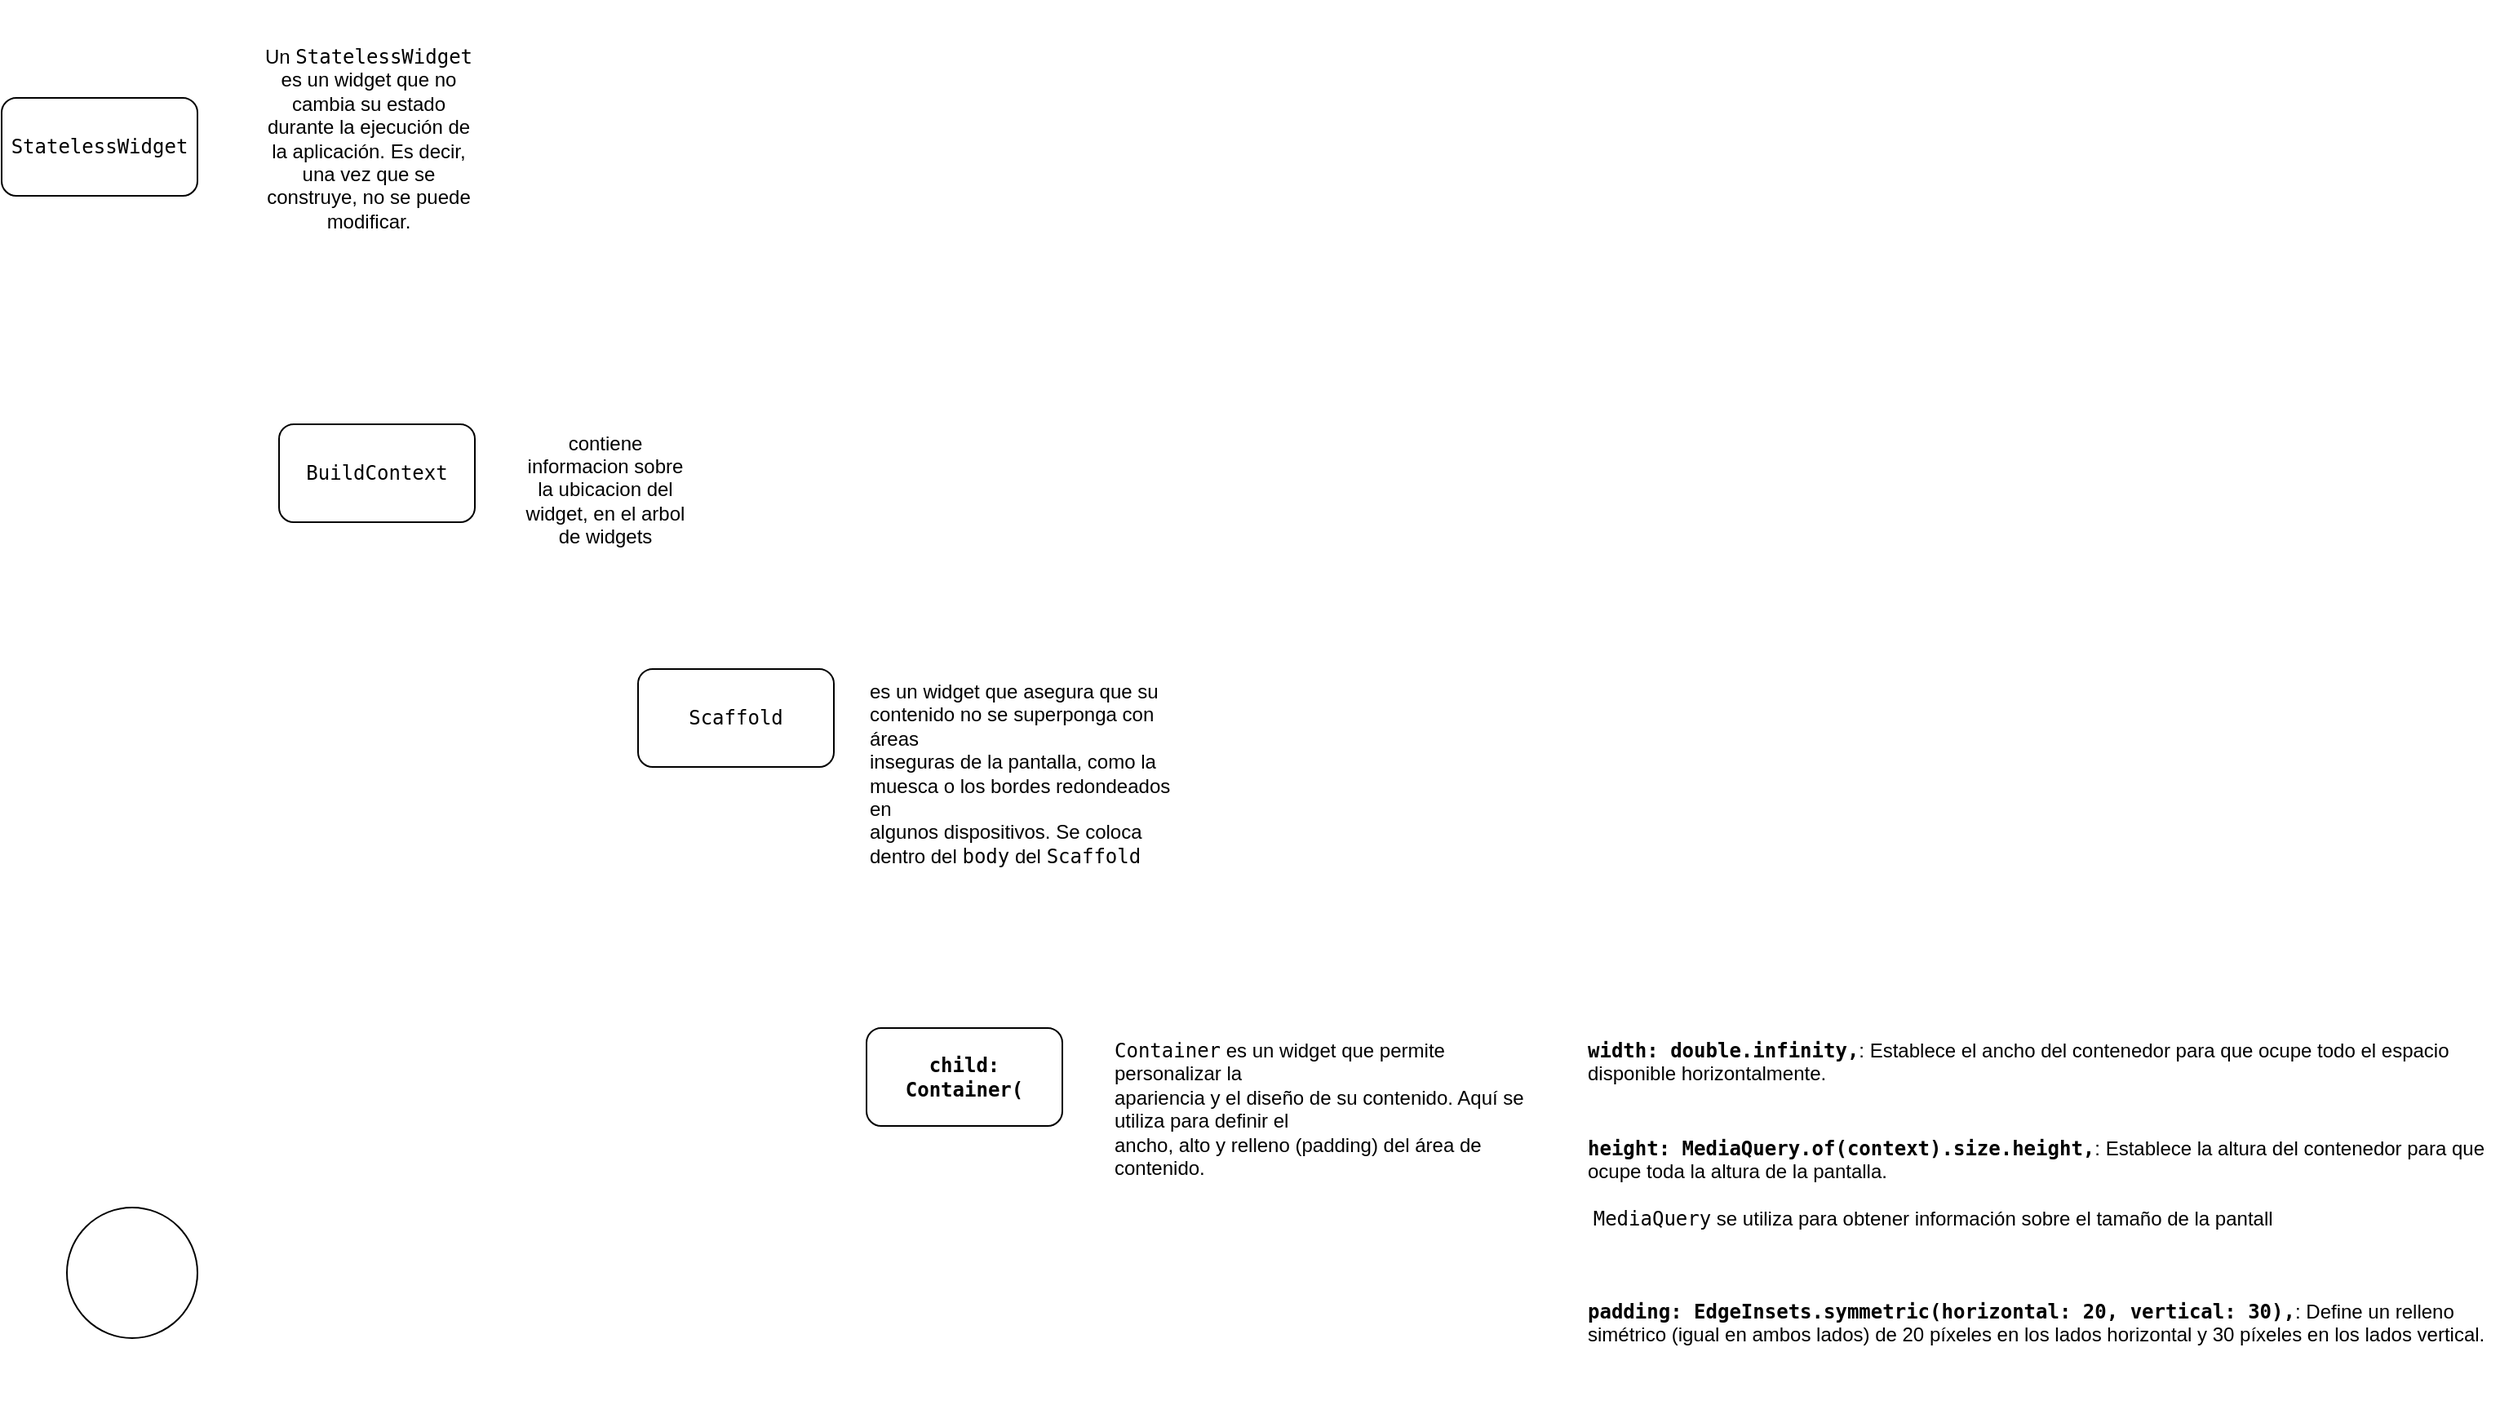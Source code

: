 <mxfile version="26.1.0">
  <diagram name="Página-1" id="M6Pzc_C24xo2Enhqxa4n">
    <mxGraphModel dx="1259" dy="635" grid="1" gridSize="10" guides="1" tooltips="1" connect="1" arrows="1" fold="1" page="1" pageScale="1" pageWidth="827" pageHeight="1169" math="0" shadow="0">
      <root>
        <mxCell id="0" />
        <mxCell id="1" parent="0" />
        <mxCell id="fs-aPo8nbTwsByZCqwDc-1" value="" style="ellipse;whiteSpace=wrap;html=1;aspect=fixed;" parent="1" vertex="1">
          <mxGeometry x="80" y="770" width="80" height="80" as="geometry" />
        </mxCell>
        <mxCell id="fs-aPo8nbTwsByZCqwDc-2" value="&lt;code&gt;StatelessWidget&lt;/code&gt;" style="rounded=1;whiteSpace=wrap;html=1;" parent="1" vertex="1">
          <mxGeometry x="40" y="90" width="120" height="60" as="geometry" />
        </mxCell>
        <mxCell id="fs-aPo8nbTwsByZCqwDc-4" value="&lt;meta charset=&quot;utf-8&quot;&gt;&lt;code&gt;BuildContext&lt;/code&gt;" style="rounded=1;whiteSpace=wrap;html=1;" parent="1" vertex="1">
          <mxGeometry x="210" y="290" width="120" height="60" as="geometry" />
        </mxCell>
        <mxCell id="fs-aPo8nbTwsByZCqwDc-5" value="contiene informacion sobre la ubicacion del widget, en el arbol de widgets" style="text;html=1;align=center;verticalAlign=middle;whiteSpace=wrap;rounded=0;" parent="1" vertex="1">
          <mxGeometry x="360" y="290" width="100" height="80" as="geometry" />
        </mxCell>
        <mxCell id="fs-aPo8nbTwsByZCqwDc-6" value="Un &lt;code&gt;StatelessWidget&lt;/code&gt; es un widget que no cambia su estado &lt;br/&gt;durante la ejecución de la aplicación. Es decir, una vez que se &lt;br/&gt;construye, no se puede modificar." style="text;html=1;align=center;verticalAlign=middle;whiteSpace=wrap;rounded=0;" parent="1" vertex="1">
          <mxGeometry x="200" y="30" width="130" height="170" as="geometry" />
        </mxCell>
        <mxCell id="fs-aPo8nbTwsByZCqwDc-7" value="es un widget que asegura que su contenido no se superponga con áreas &lt;br/&gt;inseguras de la pantalla, como la muesca o los bordes redondeados en &lt;br/&gt;algunos dispositivos. Se coloca dentro del &lt;code&gt;body&lt;/code&gt; del &lt;code&gt;Scaffold&lt;/code&gt;" style="text;whiteSpace=wrap;html=1;" parent="1" vertex="1">
          <mxGeometry x="570" y="440" width="195" height="130" as="geometry" />
        </mxCell>
        <mxCell id="fs-aPo8nbTwsByZCqwDc-8" value="&lt;code&gt;Scaffold&lt;/code&gt;" style="rounded=1;whiteSpace=wrap;html=1;" parent="1" vertex="1">
          <mxGeometry x="430" y="440" width="120" height="60" as="geometry" />
        </mxCell>
        <mxCell id="klsQfkMg6LsOkFua_Tui-1" value="&lt;strong&gt;&lt;code&gt;child: Container(&lt;/code&gt;&lt;/strong&gt;" style="rounded=1;whiteSpace=wrap;html=1;" vertex="1" parent="1">
          <mxGeometry x="570" y="660" width="120" height="60" as="geometry" />
        </mxCell>
        <mxCell id="klsQfkMg6LsOkFua_Tui-2" value="&lt;code&gt;Container&lt;/code&gt; es un widget que permite personalizar la &#xa;apariencia y el diseño de su contenido. Aquí se utiliza para definir el &#xa;ancho, alto y relleno (padding) del área de contenido." style="text;whiteSpace=wrap;html=1;" vertex="1" parent="1">
          <mxGeometry x="720" y="660" width="270" height="110" as="geometry" />
        </mxCell>
        <mxCell id="klsQfkMg6LsOkFua_Tui-3" value="&lt;strong&gt;&lt;code&gt;width: double.infinity,&lt;/code&gt;&lt;/strong&gt;: Establece el ancho del contenedor para que ocupe todo el espacio disponible horizontalmente." style="text;whiteSpace=wrap;html=1;" vertex="1" parent="1">
          <mxGeometry x="1010" y="660" width="560" height="50" as="geometry" />
        </mxCell>
        <UserObject label="&lt;strong&gt;&lt;code&gt;height: MediaQuery.of(context).size.height,&lt;/code&gt;&lt;/strong&gt;: Establece la altura del contenedor para que ocupe toda la altura de la pantalla.&lt;div&gt;&lt;br&gt;&lt;/div&gt;&lt;div&gt;&amp;nbsp;&lt;code&gt;MediaQuery&lt;/code&gt; se utiliza para obtener información sobre el tamaño de la pantall&lt;/div&gt;" link="&lt;strong&gt;&lt;code&gt;height: MediaQuery.of(context).size.height,&lt;/code&gt;&lt;/strong&gt;: Establece la altura del contenedor para que ocupe toda la altura de la pantalla. &lt;code&gt;MediaQuery&lt;/code&gt; se utiliza para obtener información sobre el tamaño de la pantall" id="klsQfkMg6LsOkFua_Tui-4">
          <mxCell style="text;whiteSpace=wrap;html=1;" vertex="1" parent="1">
            <mxGeometry x="1010" y="720" width="560" height="70" as="geometry" />
          </mxCell>
        </UserObject>
        <mxCell id="klsQfkMg6LsOkFua_Tui-6" value="&lt;strong&gt;&lt;code&gt;padding: EdgeInsets.symmetric(horizontal: 20, vertical: 30),&lt;/code&gt;&lt;/strong&gt;: Define un relleno simétrico (igual en ambos lados) de 20 píxeles en los lados horizontal y 30 píxeles en los lados vertical." style="text;whiteSpace=wrap;html=1;" vertex="1" parent="1">
          <mxGeometry x="1010" y="820" width="560" height="70" as="geometry" />
        </mxCell>
      </root>
    </mxGraphModel>
  </diagram>
</mxfile>
